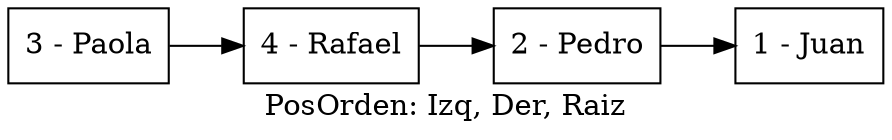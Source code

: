 digraph G {rankdir=LR;label="PosOrden: Izq, Der, Raiz";node[shape=box];
nodo3 [ label ="3 - Paola"];
nodo4 [ label ="4 - Rafael"];
nodo2 [ label ="2 - Pedro"];
nodo1 [ label ="1 - Juan"];
nodo3-> nodo4
nodo4-> nodo2
nodo2-> nodo1
}